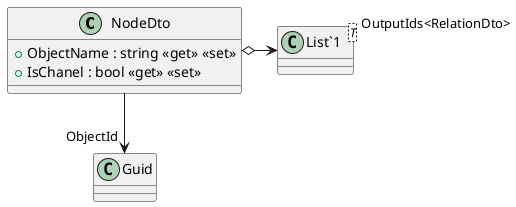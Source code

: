 @startuml
class NodeDto {
    + ObjectName : string <<get>> <<set>>
    + IsChanel : bool <<get>> <<set>>
}
class "List`1"<T> {
}
NodeDto --> "ObjectId" Guid
NodeDto o-> "OutputIds<RelationDto>" "List`1"
@enduml
